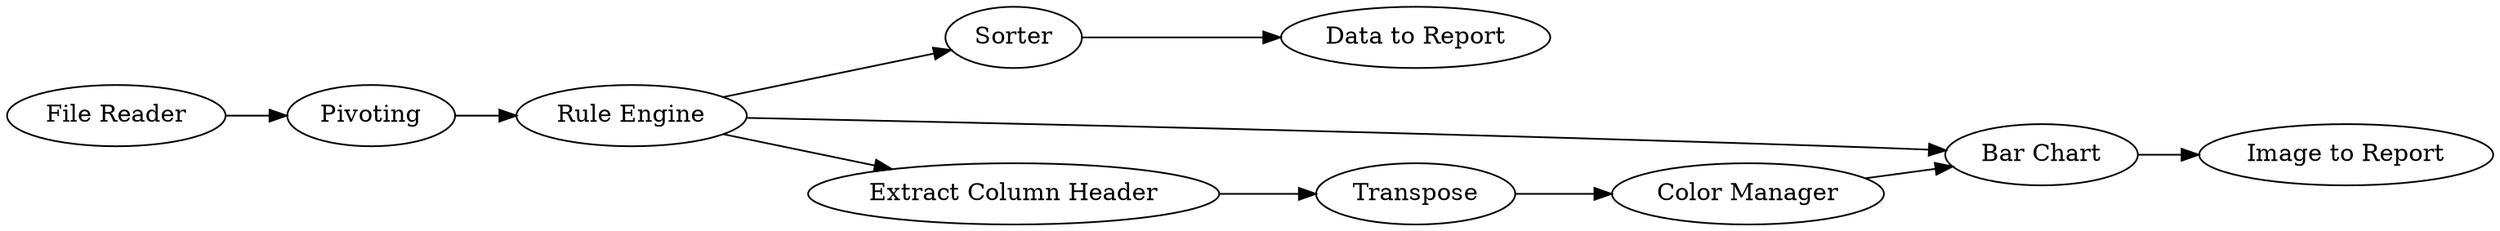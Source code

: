 digraph {
	1 [label="File Reader"]
	2 [label=Pivoting]
	4 [label=Sorter]
	6 [label="Color Manager"]
	7 [label="Bar Chart"]
	8 [label="Extract Column Header"]
	9 [label=Transpose]
	10 [label="Image to Report"]
	11 [label="Data to Report"]
	12 [label="Rule Engine"]
	1 -> 2
	2 -> 12
	4 -> 11
	6 -> 7
	7 -> 10
	8 -> 9
	9 -> 6
	12 -> 8
	12 -> 4
	12 -> 7
	rankdir=LR
}
